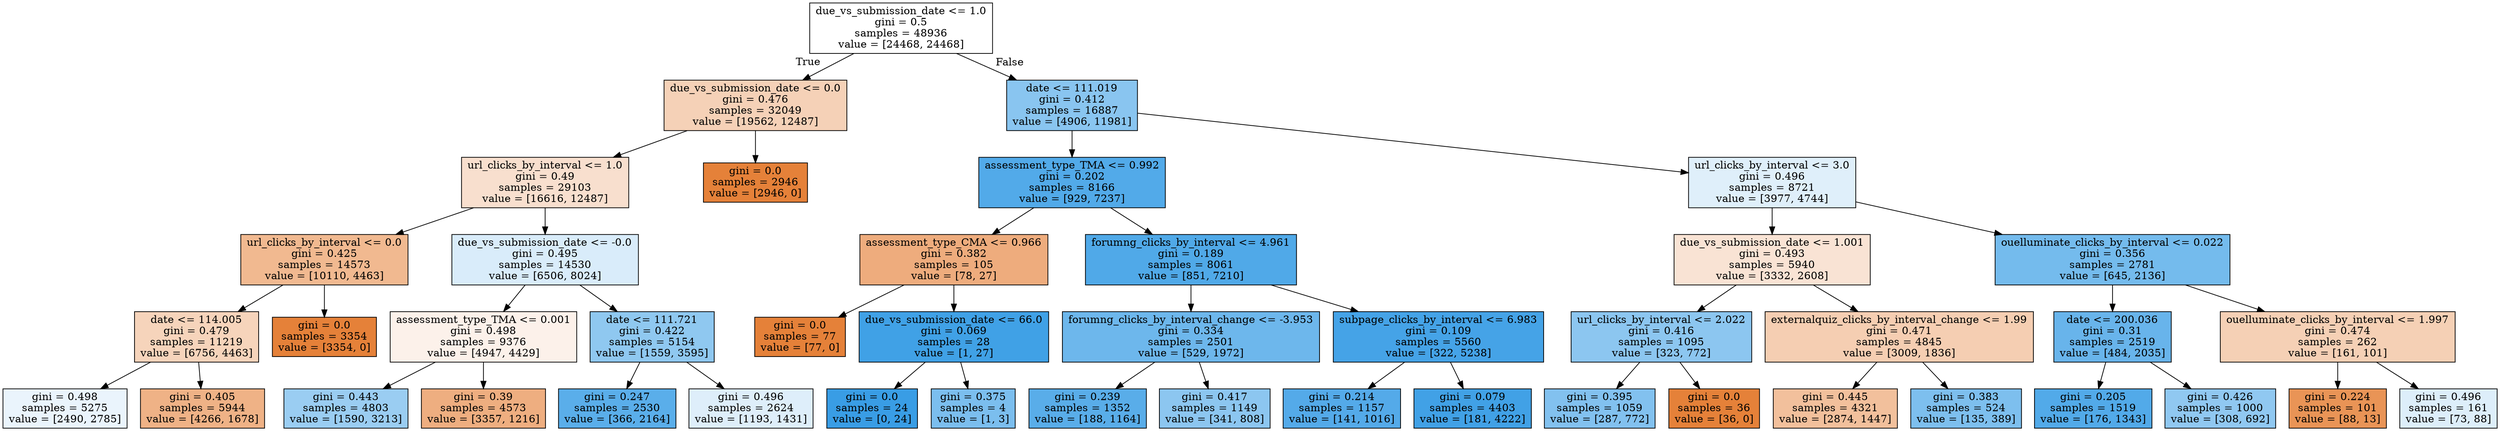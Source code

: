 digraph Tree {
node [shape=box, style="filled", color="black"] ;
0 [label="due_vs_submission_date <= 1.0\ngini = 0.5\nsamples = 48936\nvalue = [24468, 24468]", fillcolor="#e5813900"] ;
1 [label="due_vs_submission_date <= 0.0\ngini = 0.476\nsamples = 32049\nvalue = [19562, 12487]", fillcolor="#e581395c"] ;
0 -> 1 [labeldistance=2.5, labelangle=45, headlabel="True"] ;
2 [label="url_clicks_by_interval <= 1.0\ngini = 0.49\nsamples = 29103\nvalue = [16616, 12487]", fillcolor="#e581393f"] ;
1 -> 2 ;
3 [label="url_clicks_by_interval <= 0.0\ngini = 0.425\nsamples = 14573\nvalue = [10110, 4463]", fillcolor="#e581398e"] ;
2 -> 3 ;
4 [label="date <= 114.005\ngini = 0.479\nsamples = 11219\nvalue = [6756, 4463]", fillcolor="#e5813957"] ;
3 -> 4 ;
5 [label="gini = 0.498\nsamples = 5275\nvalue = [2490, 2785]", fillcolor="#399de51b"] ;
4 -> 5 ;
6 [label="gini = 0.405\nsamples = 5944\nvalue = [4266, 1678]", fillcolor="#e581399b"] ;
4 -> 6 ;
7 [label="gini = 0.0\nsamples = 3354\nvalue = [3354, 0]", fillcolor="#e58139ff"] ;
3 -> 7 ;
8 [label="due_vs_submission_date <= -0.0\ngini = 0.495\nsamples = 14530\nvalue = [6506, 8024]", fillcolor="#399de530"] ;
2 -> 8 ;
9 [label="assessment_type_TMA <= 0.001\ngini = 0.498\nsamples = 9376\nvalue = [4947, 4429]", fillcolor="#e581391b"] ;
8 -> 9 ;
10 [label="gini = 0.443\nsamples = 4803\nvalue = [1590, 3213]", fillcolor="#399de581"] ;
9 -> 10 ;
11 [label="gini = 0.39\nsamples = 4573\nvalue = [3357, 1216]", fillcolor="#e58139a3"] ;
9 -> 11 ;
12 [label="date <= 111.721\ngini = 0.422\nsamples = 5154\nvalue = [1559, 3595]", fillcolor="#399de590"] ;
8 -> 12 ;
13 [label="gini = 0.247\nsamples = 2530\nvalue = [366, 2164]", fillcolor="#399de5d4"] ;
12 -> 13 ;
14 [label="gini = 0.496\nsamples = 2624\nvalue = [1193, 1431]", fillcolor="#399de52a"] ;
12 -> 14 ;
15 [label="gini = 0.0\nsamples = 2946\nvalue = [2946, 0]", fillcolor="#e58139ff"] ;
1 -> 15 ;
16 [label="date <= 111.019\ngini = 0.412\nsamples = 16887\nvalue = [4906, 11981]", fillcolor="#399de597"] ;
0 -> 16 [labeldistance=2.5, labelangle=-45, headlabel="False"] ;
17 [label="assessment_type_TMA <= 0.992\ngini = 0.202\nsamples = 8166\nvalue = [929, 7237]", fillcolor="#399de5de"] ;
16 -> 17 ;
18 [label="assessment_type_CMA <= 0.966\ngini = 0.382\nsamples = 105\nvalue = [78, 27]", fillcolor="#e58139a7"] ;
17 -> 18 ;
19 [label="gini = 0.0\nsamples = 77\nvalue = [77, 0]", fillcolor="#e58139ff"] ;
18 -> 19 ;
20 [label="due_vs_submission_date <= 66.0\ngini = 0.069\nsamples = 28\nvalue = [1, 27]", fillcolor="#399de5f6"] ;
18 -> 20 ;
21 [label="gini = 0.0\nsamples = 24\nvalue = [0, 24]", fillcolor="#399de5ff"] ;
20 -> 21 ;
22 [label="gini = 0.375\nsamples = 4\nvalue = [1, 3]", fillcolor="#399de5aa"] ;
20 -> 22 ;
23 [label="forumng_clicks_by_interval <= 4.961\ngini = 0.189\nsamples = 8061\nvalue = [851, 7210]", fillcolor="#399de5e1"] ;
17 -> 23 ;
24 [label="forumng_clicks_by_interval_change <= -3.953\ngini = 0.334\nsamples = 2501\nvalue = [529, 1972]", fillcolor="#399de5bb"] ;
23 -> 24 ;
25 [label="gini = 0.239\nsamples = 1352\nvalue = [188, 1164]", fillcolor="#399de5d6"] ;
24 -> 25 ;
26 [label="gini = 0.417\nsamples = 1149\nvalue = [341, 808]", fillcolor="#399de593"] ;
24 -> 26 ;
27 [label="subpage_clicks_by_interval <= 6.983\ngini = 0.109\nsamples = 5560\nvalue = [322, 5238]", fillcolor="#399de5ef"] ;
23 -> 27 ;
28 [label="gini = 0.214\nsamples = 1157\nvalue = [141, 1016]", fillcolor="#399de5dc"] ;
27 -> 28 ;
29 [label="gini = 0.079\nsamples = 4403\nvalue = [181, 4222]", fillcolor="#399de5f4"] ;
27 -> 29 ;
30 [label="url_clicks_by_interval <= 3.0\ngini = 0.496\nsamples = 8721\nvalue = [3977, 4744]", fillcolor="#399de529"] ;
16 -> 30 ;
31 [label="due_vs_submission_date <= 1.001\ngini = 0.493\nsamples = 5940\nvalue = [3332, 2608]", fillcolor="#e5813937"] ;
30 -> 31 ;
32 [label="url_clicks_by_interval <= 2.022\ngini = 0.416\nsamples = 1095\nvalue = [323, 772]", fillcolor="#399de594"] ;
31 -> 32 ;
33 [label="gini = 0.395\nsamples = 1059\nvalue = [287, 772]", fillcolor="#399de5a0"] ;
32 -> 33 ;
34 [label="gini = 0.0\nsamples = 36\nvalue = [36, 0]", fillcolor="#e58139ff"] ;
32 -> 34 ;
35 [label="externalquiz_clicks_by_interval_change <= 1.99\ngini = 0.471\nsamples = 4845\nvalue = [3009, 1836]", fillcolor="#e5813963"] ;
31 -> 35 ;
36 [label="gini = 0.445\nsamples = 4321\nvalue = [2874, 1447]", fillcolor="#e581397f"] ;
35 -> 36 ;
37 [label="gini = 0.383\nsamples = 524\nvalue = [135, 389]", fillcolor="#399de5a7"] ;
35 -> 37 ;
38 [label="ouelluminate_clicks_by_interval <= 0.022\ngini = 0.356\nsamples = 2781\nvalue = [645, 2136]", fillcolor="#399de5b2"] ;
30 -> 38 ;
39 [label="date <= 200.036\ngini = 0.31\nsamples = 2519\nvalue = [484, 2035]", fillcolor="#399de5c2"] ;
38 -> 39 ;
40 [label="gini = 0.205\nsamples = 1519\nvalue = [176, 1343]", fillcolor="#399de5de"] ;
39 -> 40 ;
41 [label="gini = 0.426\nsamples = 1000\nvalue = [308, 692]", fillcolor="#399de58e"] ;
39 -> 41 ;
42 [label="ouelluminate_clicks_by_interval <= 1.997\ngini = 0.474\nsamples = 262\nvalue = [161, 101]", fillcolor="#e581395f"] ;
38 -> 42 ;
43 [label="gini = 0.224\nsamples = 101\nvalue = [88, 13]", fillcolor="#e58139d9"] ;
42 -> 43 ;
44 [label="gini = 0.496\nsamples = 161\nvalue = [73, 88]", fillcolor="#399de52b"] ;
42 -> 44 ;
}